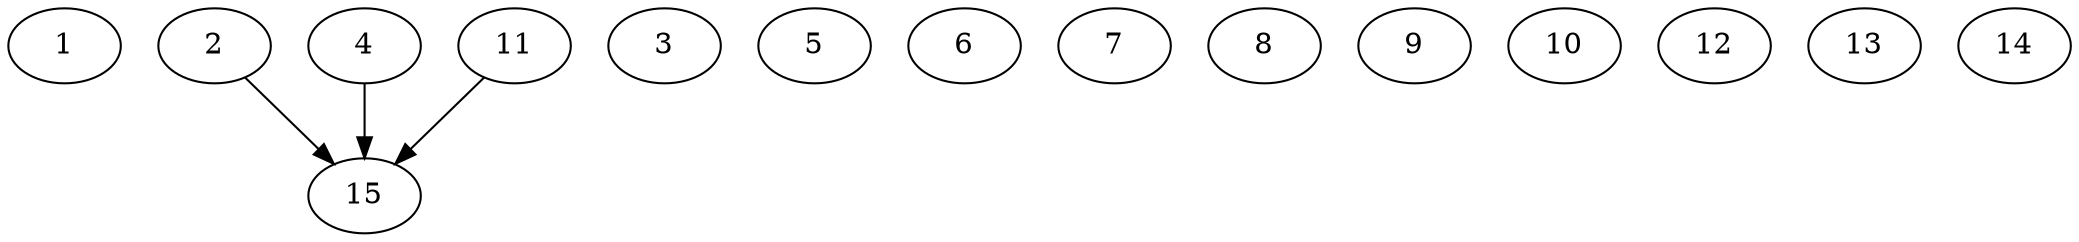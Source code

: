 // DAG automatically generated by daggen at Thu Oct  3 13:59:27 2019
// ./daggen --dot -n 15 --ccr 0.4 --fat 0.9 --regular 0.7 --density 0.6 --mindata 5242880 --maxdata 52428800 
digraph G {
  1 [size="32721920", alpha="0.00", expect_size="13088768"] 
  2 [size="128824320", alpha="0.09", expect_size="51529728"] 
  2 -> 15 [size ="51529728"]
  3 [size="81704960", alpha="0.07", expect_size="32681984"] 
  4 [size="98560000", alpha="0.13", expect_size="39424000"] 
  4 -> 15 [size ="39424000"]
  5 [size="76633600", alpha="0.13", expect_size="30653440"] 
  6 [size="34142720", alpha="0.10", expect_size="13657088"] 
  7 [size="36349440", alpha="0.19", expect_size="14539776"] 
  8 [size="49904640", alpha="0.06", expect_size="19961856"] 
  9 [size="28518400", alpha="0.19", expect_size="11407360"] 
  10 [size="59778560", alpha="0.18", expect_size="23911424"] 
  11 [size="71818240", alpha="0.15", expect_size="28727296"] 
  11 -> 15 [size ="28727296"]
  12 [size="73177600", alpha="0.18", expect_size="29271040"] 
  13 [size="124871680", alpha="0.11", expect_size="49948672"] 
  14 [size="47644160", alpha="0.20", expect_size="19057664"] 
  15 [size="125867520", alpha="0.01", expect_size="50347008"] 
}
